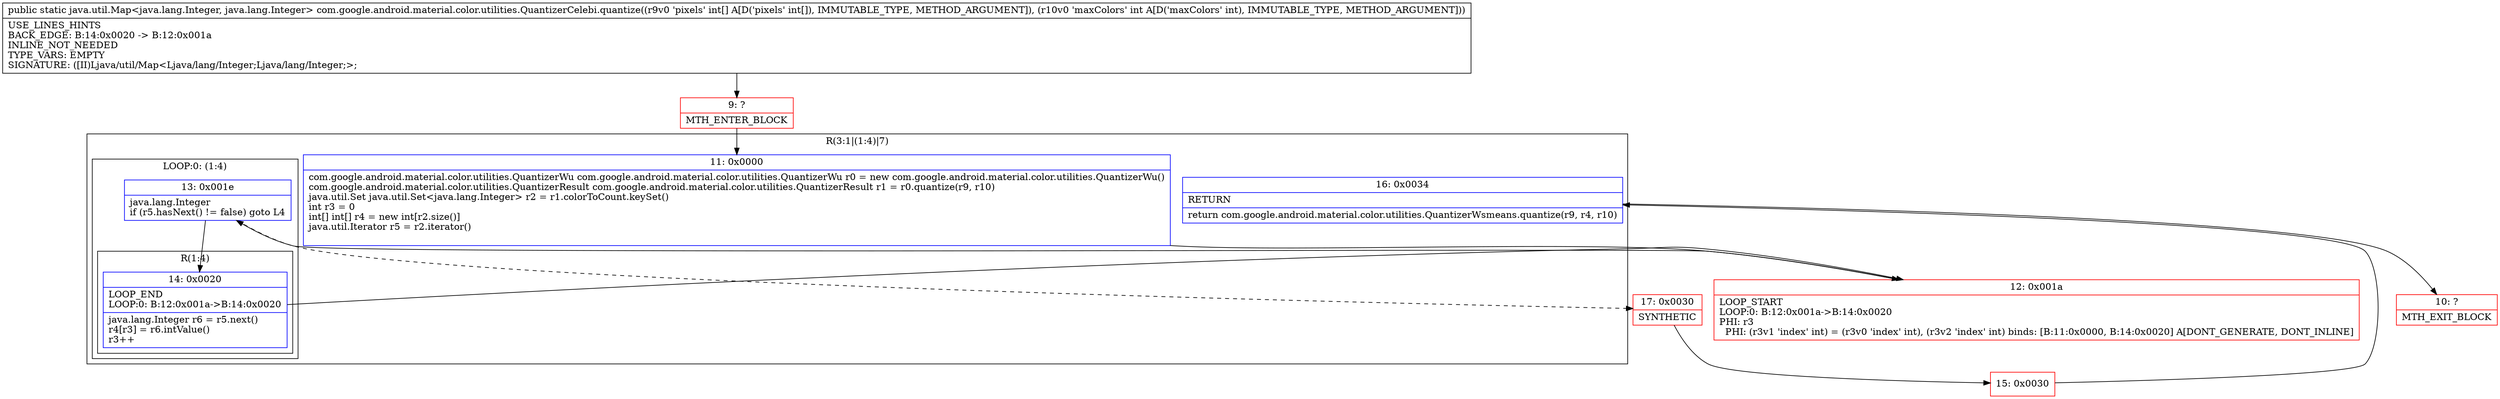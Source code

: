 digraph "CFG forcom.google.android.material.color.utilities.QuantizerCelebi.quantize([II)Ljava\/util\/Map;" {
subgraph cluster_Region_813818086 {
label = "R(3:1|(1:4)|7)";
node [shape=record,color=blue];
Node_11 [shape=record,label="{11\:\ 0x0000|com.google.android.material.color.utilities.QuantizerWu com.google.android.material.color.utilities.QuantizerWu r0 = new com.google.android.material.color.utilities.QuantizerWu()\lcom.google.android.material.color.utilities.QuantizerResult com.google.android.material.color.utilities.QuantizerResult r1 = r0.quantize(r9, r10)\ljava.util.Set java.util.Set\<java.lang.Integer\> r2 = r1.colorToCount.keySet()\lint r3 = 0\lint[] int[] r4 = new int[r2.size()]\ljava.util.Iterator r5 = r2.iterator()\l\l}"];
subgraph cluster_LoopRegion_2135169020 {
label = "LOOP:0: (1:4)";
node [shape=record,color=blue];
Node_13 [shape=record,label="{13\:\ 0x001e|java.lang.Integer \lif (r5.hasNext() != false) goto L4\l}"];
subgraph cluster_Region_1852753161 {
label = "R(1:4)";
node [shape=record,color=blue];
Node_14 [shape=record,label="{14\:\ 0x0020|LOOP_END\lLOOP:0: B:12:0x001a\-\>B:14:0x0020\l|java.lang.Integer r6 = r5.next()\lr4[r3] = r6.intValue()\lr3++\l}"];
}
}
Node_16 [shape=record,label="{16\:\ 0x0034|RETURN\l|return com.google.android.material.color.utilities.QuantizerWsmeans.quantize(r9, r4, r10)\l}"];
}
Node_9 [shape=record,color=red,label="{9\:\ ?|MTH_ENTER_BLOCK\l}"];
Node_12 [shape=record,color=red,label="{12\:\ 0x001a|LOOP_START\lLOOP:0: B:12:0x001a\-\>B:14:0x0020\lPHI: r3 \l  PHI: (r3v1 'index' int) = (r3v0 'index' int), (r3v2 'index' int) binds: [B:11:0x0000, B:14:0x0020] A[DONT_GENERATE, DONT_INLINE]\l}"];
Node_17 [shape=record,color=red,label="{17\:\ 0x0030|SYNTHETIC\l}"];
Node_15 [shape=record,color=red,label="{15\:\ 0x0030}"];
Node_10 [shape=record,color=red,label="{10\:\ ?|MTH_EXIT_BLOCK\l}"];
MethodNode[shape=record,label="{public static java.util.Map\<java.lang.Integer, java.lang.Integer\> com.google.android.material.color.utilities.QuantizerCelebi.quantize((r9v0 'pixels' int[] A[D('pixels' int[]), IMMUTABLE_TYPE, METHOD_ARGUMENT]), (r10v0 'maxColors' int A[D('maxColors' int), IMMUTABLE_TYPE, METHOD_ARGUMENT]))  | USE_LINES_HINTS\lBACK_EDGE: B:14:0x0020 \-\> B:12:0x001a\lINLINE_NOT_NEEDED\lTYPE_VARS: EMPTY\lSIGNATURE: ([II)Ljava\/util\/Map\<Ljava\/lang\/Integer;Ljava\/lang\/Integer;\>;\l}"];
MethodNode -> Node_9;Node_11 -> Node_12;
Node_13 -> Node_14;
Node_13 -> Node_17[style=dashed];
Node_14 -> Node_12;
Node_16 -> Node_10;
Node_9 -> Node_11;
Node_12 -> Node_13;
Node_17 -> Node_15;
Node_15 -> Node_16;
}

